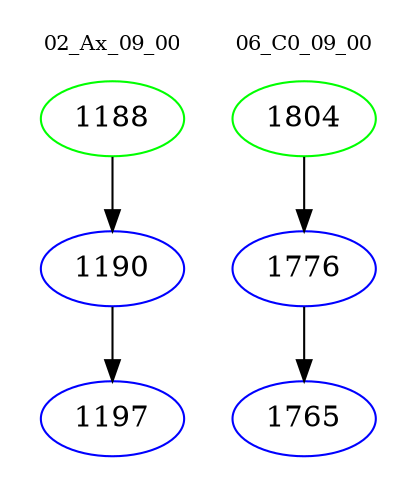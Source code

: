 digraph{
subgraph cluster_0 {
color = white
label = "02_Ax_09_00";
fontsize=10;
T0_1188 [label="1188", color="green"]
T0_1188 -> T0_1190 [color="black"]
T0_1190 [label="1190", color="blue"]
T0_1190 -> T0_1197 [color="black"]
T0_1197 [label="1197", color="blue"]
}
subgraph cluster_1 {
color = white
label = "06_C0_09_00";
fontsize=10;
T1_1804 [label="1804", color="green"]
T1_1804 -> T1_1776 [color="black"]
T1_1776 [label="1776", color="blue"]
T1_1776 -> T1_1765 [color="black"]
T1_1765 [label="1765", color="blue"]
}
}
